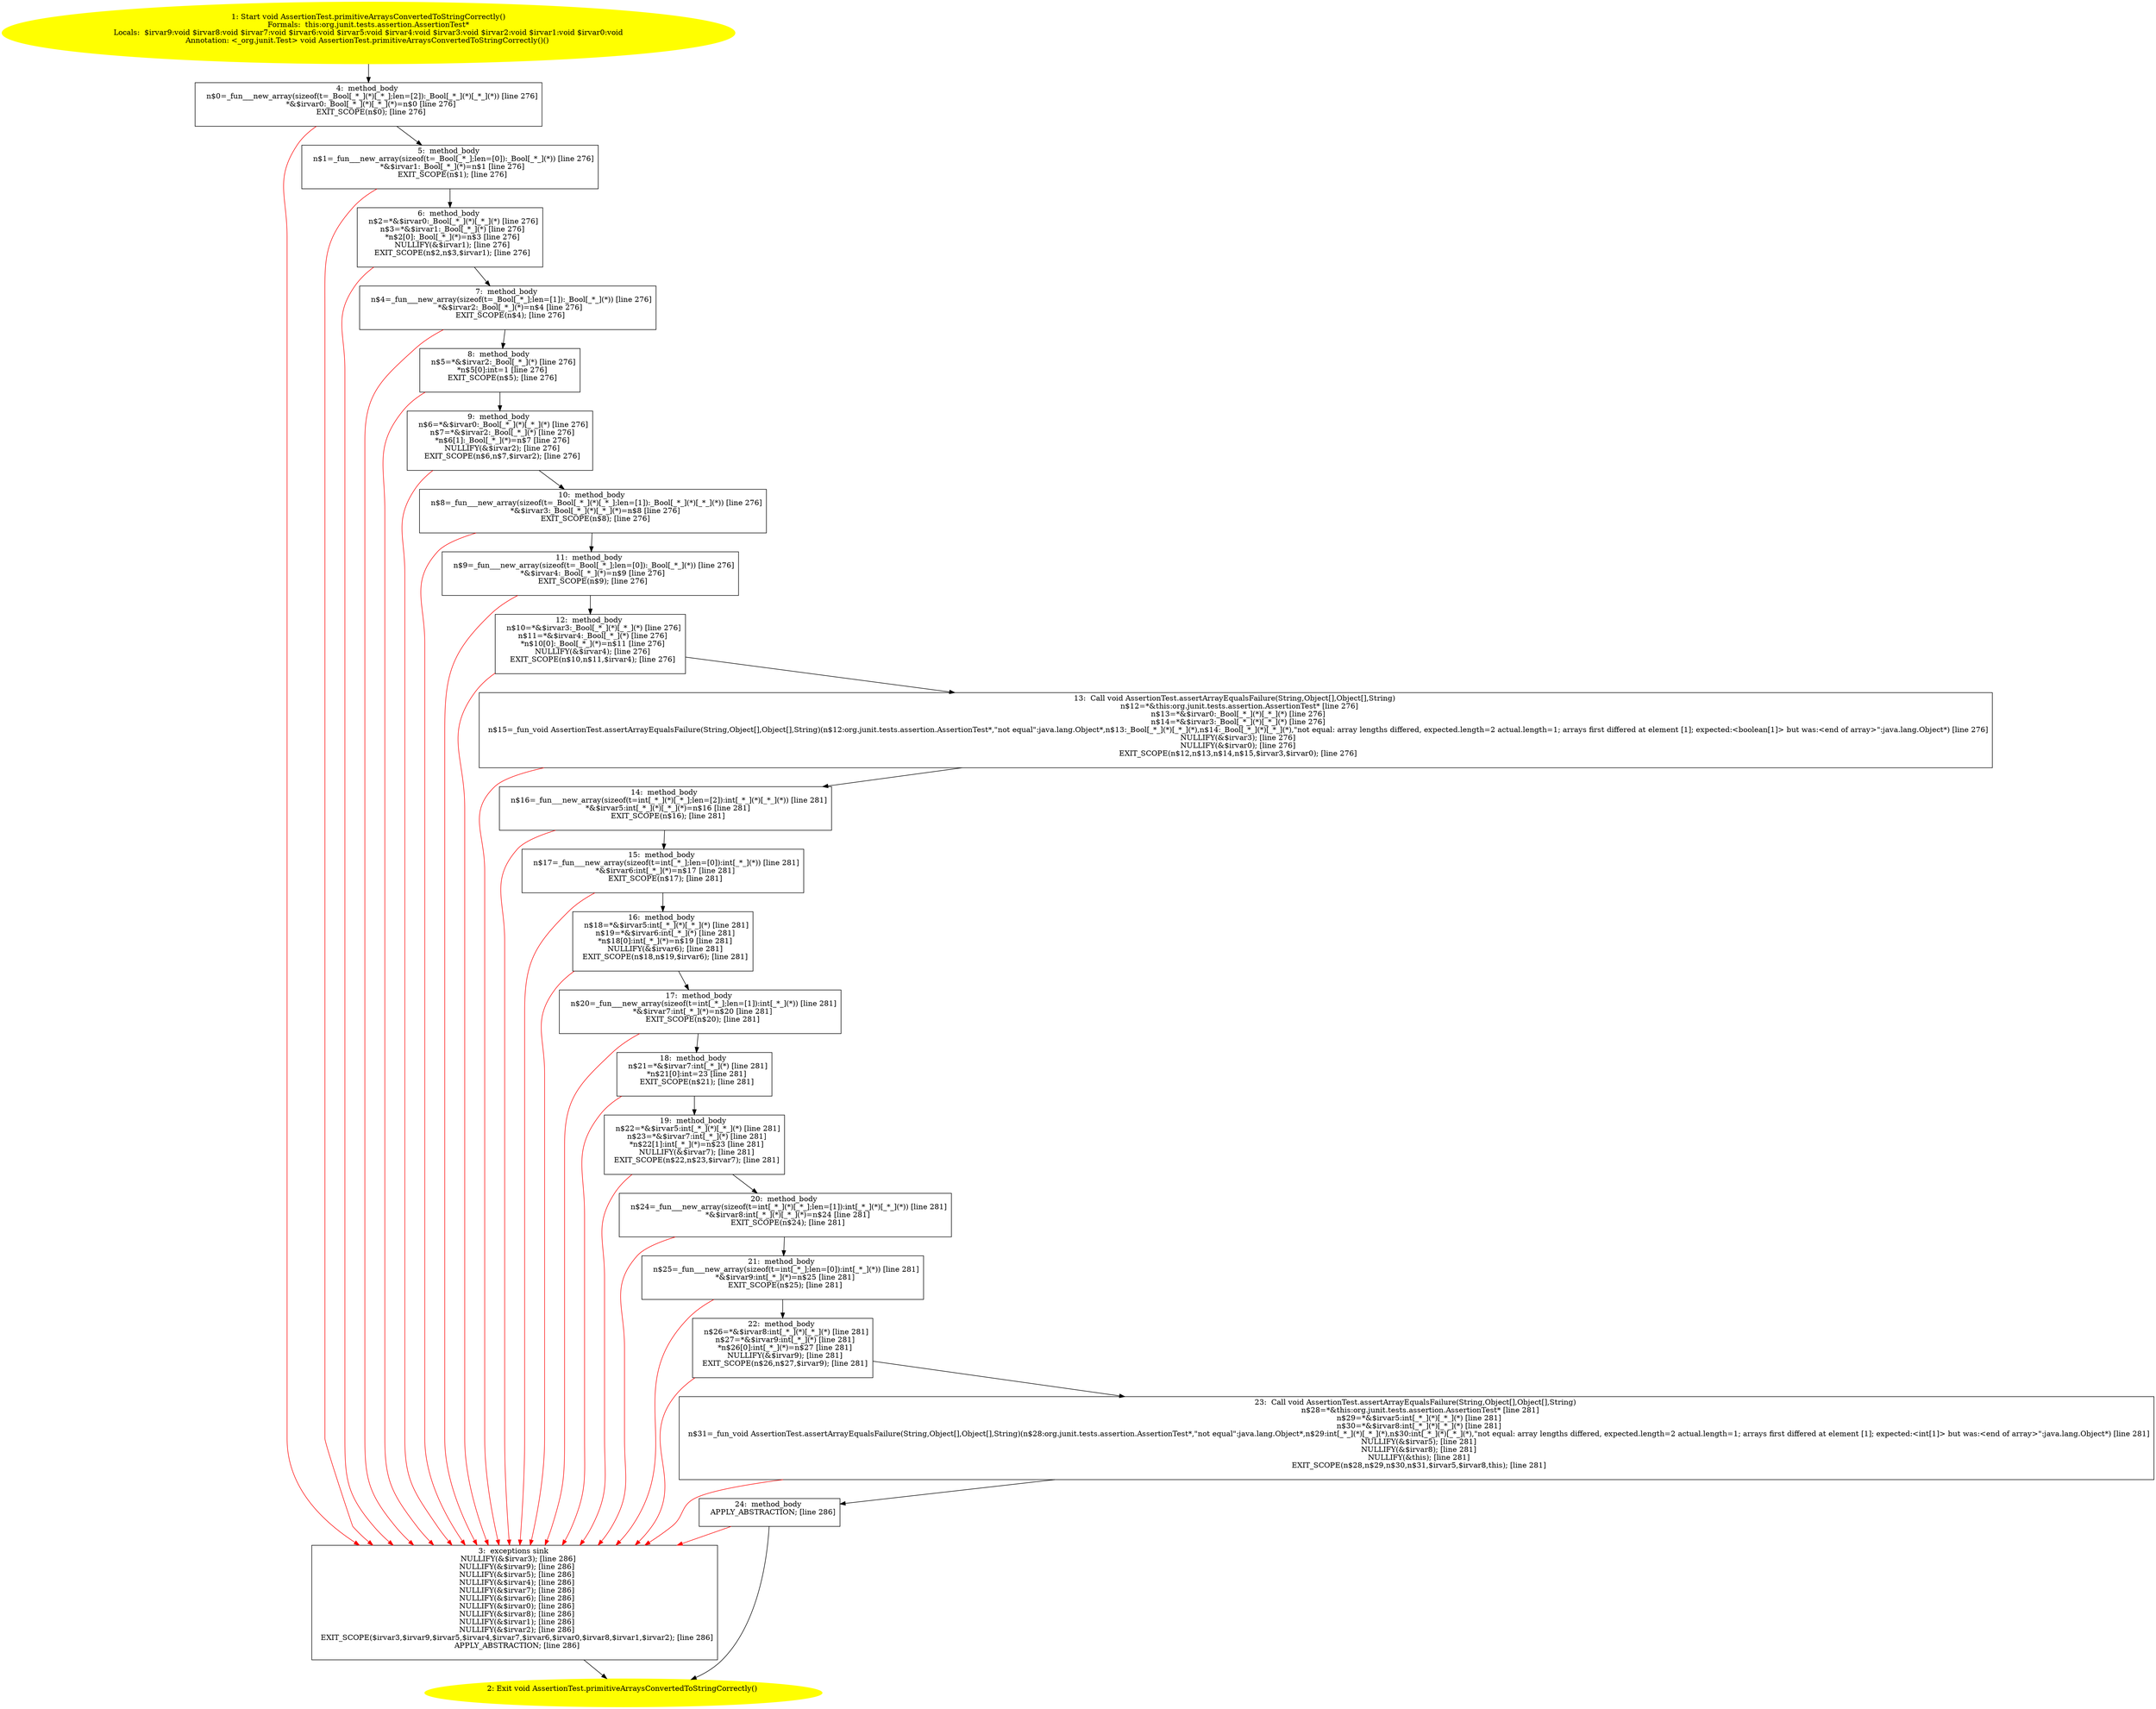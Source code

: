 /* @generated */
digraph cfg {
"org.junit.tests.assertion.AssertionTest.primitiveArraysConvertedToStringCorrectly():void.6bf542c69c7a0ba8e1ec690d51a79925_1" [label="1: Start void AssertionTest.primitiveArraysConvertedToStringCorrectly()\nFormals:  this:org.junit.tests.assertion.AssertionTest*\nLocals:  $irvar9:void $irvar8:void $irvar7:void $irvar6:void $irvar5:void $irvar4:void $irvar3:void $irvar2:void $irvar1:void $irvar0:void\nAnnotation: <_org.junit.Test> void AssertionTest.primitiveArraysConvertedToStringCorrectly()() \n  " color=yellow style=filled]
	

	 "org.junit.tests.assertion.AssertionTest.primitiveArraysConvertedToStringCorrectly():void.6bf542c69c7a0ba8e1ec690d51a79925_1" -> "org.junit.tests.assertion.AssertionTest.primitiveArraysConvertedToStringCorrectly():void.6bf542c69c7a0ba8e1ec690d51a79925_4" ;
"org.junit.tests.assertion.AssertionTest.primitiveArraysConvertedToStringCorrectly():void.6bf542c69c7a0ba8e1ec690d51a79925_2" [label="2: Exit void AssertionTest.primitiveArraysConvertedToStringCorrectly() \n  " color=yellow style=filled]
	

"org.junit.tests.assertion.AssertionTest.primitiveArraysConvertedToStringCorrectly():void.6bf542c69c7a0ba8e1ec690d51a79925_3" [label="3:  exceptions sink \n   NULLIFY(&$irvar3); [line 286]\n  NULLIFY(&$irvar9); [line 286]\n  NULLIFY(&$irvar5); [line 286]\n  NULLIFY(&$irvar4); [line 286]\n  NULLIFY(&$irvar7); [line 286]\n  NULLIFY(&$irvar6); [line 286]\n  NULLIFY(&$irvar0); [line 286]\n  NULLIFY(&$irvar8); [line 286]\n  NULLIFY(&$irvar1); [line 286]\n  NULLIFY(&$irvar2); [line 286]\n  EXIT_SCOPE($irvar3,$irvar9,$irvar5,$irvar4,$irvar7,$irvar6,$irvar0,$irvar8,$irvar1,$irvar2); [line 286]\n  APPLY_ABSTRACTION; [line 286]\n " shape="box"]
	

	 "org.junit.tests.assertion.AssertionTest.primitiveArraysConvertedToStringCorrectly():void.6bf542c69c7a0ba8e1ec690d51a79925_3" -> "org.junit.tests.assertion.AssertionTest.primitiveArraysConvertedToStringCorrectly():void.6bf542c69c7a0ba8e1ec690d51a79925_2" ;
"org.junit.tests.assertion.AssertionTest.primitiveArraysConvertedToStringCorrectly():void.6bf542c69c7a0ba8e1ec690d51a79925_4" [label="4:  method_body \n   n$0=_fun___new_array(sizeof(t=_Bool[_*_](*)[_*_];len=[2]):_Bool[_*_](*)[_*_](*)) [line 276]\n  *&$irvar0:_Bool[_*_](*)[_*_](*)=n$0 [line 276]\n  EXIT_SCOPE(n$0); [line 276]\n " shape="box"]
	

	 "org.junit.tests.assertion.AssertionTest.primitiveArraysConvertedToStringCorrectly():void.6bf542c69c7a0ba8e1ec690d51a79925_4" -> "org.junit.tests.assertion.AssertionTest.primitiveArraysConvertedToStringCorrectly():void.6bf542c69c7a0ba8e1ec690d51a79925_5" ;
	 "org.junit.tests.assertion.AssertionTest.primitiveArraysConvertedToStringCorrectly():void.6bf542c69c7a0ba8e1ec690d51a79925_4" -> "org.junit.tests.assertion.AssertionTest.primitiveArraysConvertedToStringCorrectly():void.6bf542c69c7a0ba8e1ec690d51a79925_3" [color="red" ];
"org.junit.tests.assertion.AssertionTest.primitiveArraysConvertedToStringCorrectly():void.6bf542c69c7a0ba8e1ec690d51a79925_5" [label="5:  method_body \n   n$1=_fun___new_array(sizeof(t=_Bool[_*_];len=[0]):_Bool[_*_](*)) [line 276]\n  *&$irvar1:_Bool[_*_](*)=n$1 [line 276]\n  EXIT_SCOPE(n$1); [line 276]\n " shape="box"]
	

	 "org.junit.tests.assertion.AssertionTest.primitiveArraysConvertedToStringCorrectly():void.6bf542c69c7a0ba8e1ec690d51a79925_5" -> "org.junit.tests.assertion.AssertionTest.primitiveArraysConvertedToStringCorrectly():void.6bf542c69c7a0ba8e1ec690d51a79925_6" ;
	 "org.junit.tests.assertion.AssertionTest.primitiveArraysConvertedToStringCorrectly():void.6bf542c69c7a0ba8e1ec690d51a79925_5" -> "org.junit.tests.assertion.AssertionTest.primitiveArraysConvertedToStringCorrectly():void.6bf542c69c7a0ba8e1ec690d51a79925_3" [color="red" ];
"org.junit.tests.assertion.AssertionTest.primitiveArraysConvertedToStringCorrectly():void.6bf542c69c7a0ba8e1ec690d51a79925_6" [label="6:  method_body \n   n$2=*&$irvar0:_Bool[_*_](*)[_*_](*) [line 276]\n  n$3=*&$irvar1:_Bool[_*_](*) [line 276]\n  *n$2[0]:_Bool[_*_](*)=n$3 [line 276]\n  NULLIFY(&$irvar1); [line 276]\n  EXIT_SCOPE(n$2,n$3,$irvar1); [line 276]\n " shape="box"]
	

	 "org.junit.tests.assertion.AssertionTest.primitiveArraysConvertedToStringCorrectly():void.6bf542c69c7a0ba8e1ec690d51a79925_6" -> "org.junit.tests.assertion.AssertionTest.primitiveArraysConvertedToStringCorrectly():void.6bf542c69c7a0ba8e1ec690d51a79925_7" ;
	 "org.junit.tests.assertion.AssertionTest.primitiveArraysConvertedToStringCorrectly():void.6bf542c69c7a0ba8e1ec690d51a79925_6" -> "org.junit.tests.assertion.AssertionTest.primitiveArraysConvertedToStringCorrectly():void.6bf542c69c7a0ba8e1ec690d51a79925_3" [color="red" ];
"org.junit.tests.assertion.AssertionTest.primitiveArraysConvertedToStringCorrectly():void.6bf542c69c7a0ba8e1ec690d51a79925_7" [label="7:  method_body \n   n$4=_fun___new_array(sizeof(t=_Bool[_*_];len=[1]):_Bool[_*_](*)) [line 276]\n  *&$irvar2:_Bool[_*_](*)=n$4 [line 276]\n  EXIT_SCOPE(n$4); [line 276]\n " shape="box"]
	

	 "org.junit.tests.assertion.AssertionTest.primitiveArraysConvertedToStringCorrectly():void.6bf542c69c7a0ba8e1ec690d51a79925_7" -> "org.junit.tests.assertion.AssertionTest.primitiveArraysConvertedToStringCorrectly():void.6bf542c69c7a0ba8e1ec690d51a79925_8" ;
	 "org.junit.tests.assertion.AssertionTest.primitiveArraysConvertedToStringCorrectly():void.6bf542c69c7a0ba8e1ec690d51a79925_7" -> "org.junit.tests.assertion.AssertionTest.primitiveArraysConvertedToStringCorrectly():void.6bf542c69c7a0ba8e1ec690d51a79925_3" [color="red" ];
"org.junit.tests.assertion.AssertionTest.primitiveArraysConvertedToStringCorrectly():void.6bf542c69c7a0ba8e1ec690d51a79925_8" [label="8:  method_body \n   n$5=*&$irvar2:_Bool[_*_](*) [line 276]\n  *n$5[0]:int=1 [line 276]\n  EXIT_SCOPE(n$5); [line 276]\n " shape="box"]
	

	 "org.junit.tests.assertion.AssertionTest.primitiveArraysConvertedToStringCorrectly():void.6bf542c69c7a0ba8e1ec690d51a79925_8" -> "org.junit.tests.assertion.AssertionTest.primitiveArraysConvertedToStringCorrectly():void.6bf542c69c7a0ba8e1ec690d51a79925_9" ;
	 "org.junit.tests.assertion.AssertionTest.primitiveArraysConvertedToStringCorrectly():void.6bf542c69c7a0ba8e1ec690d51a79925_8" -> "org.junit.tests.assertion.AssertionTest.primitiveArraysConvertedToStringCorrectly():void.6bf542c69c7a0ba8e1ec690d51a79925_3" [color="red" ];
"org.junit.tests.assertion.AssertionTest.primitiveArraysConvertedToStringCorrectly():void.6bf542c69c7a0ba8e1ec690d51a79925_9" [label="9:  method_body \n   n$6=*&$irvar0:_Bool[_*_](*)[_*_](*) [line 276]\n  n$7=*&$irvar2:_Bool[_*_](*) [line 276]\n  *n$6[1]:_Bool[_*_](*)=n$7 [line 276]\n  NULLIFY(&$irvar2); [line 276]\n  EXIT_SCOPE(n$6,n$7,$irvar2); [line 276]\n " shape="box"]
	

	 "org.junit.tests.assertion.AssertionTest.primitiveArraysConvertedToStringCorrectly():void.6bf542c69c7a0ba8e1ec690d51a79925_9" -> "org.junit.tests.assertion.AssertionTest.primitiveArraysConvertedToStringCorrectly():void.6bf542c69c7a0ba8e1ec690d51a79925_10" ;
	 "org.junit.tests.assertion.AssertionTest.primitiveArraysConvertedToStringCorrectly():void.6bf542c69c7a0ba8e1ec690d51a79925_9" -> "org.junit.tests.assertion.AssertionTest.primitiveArraysConvertedToStringCorrectly():void.6bf542c69c7a0ba8e1ec690d51a79925_3" [color="red" ];
"org.junit.tests.assertion.AssertionTest.primitiveArraysConvertedToStringCorrectly():void.6bf542c69c7a0ba8e1ec690d51a79925_10" [label="10:  method_body \n   n$8=_fun___new_array(sizeof(t=_Bool[_*_](*)[_*_];len=[1]):_Bool[_*_](*)[_*_](*)) [line 276]\n  *&$irvar3:_Bool[_*_](*)[_*_](*)=n$8 [line 276]\n  EXIT_SCOPE(n$8); [line 276]\n " shape="box"]
	

	 "org.junit.tests.assertion.AssertionTest.primitiveArraysConvertedToStringCorrectly():void.6bf542c69c7a0ba8e1ec690d51a79925_10" -> "org.junit.tests.assertion.AssertionTest.primitiveArraysConvertedToStringCorrectly():void.6bf542c69c7a0ba8e1ec690d51a79925_11" ;
	 "org.junit.tests.assertion.AssertionTest.primitiveArraysConvertedToStringCorrectly():void.6bf542c69c7a0ba8e1ec690d51a79925_10" -> "org.junit.tests.assertion.AssertionTest.primitiveArraysConvertedToStringCorrectly():void.6bf542c69c7a0ba8e1ec690d51a79925_3" [color="red" ];
"org.junit.tests.assertion.AssertionTest.primitiveArraysConvertedToStringCorrectly():void.6bf542c69c7a0ba8e1ec690d51a79925_11" [label="11:  method_body \n   n$9=_fun___new_array(sizeof(t=_Bool[_*_];len=[0]):_Bool[_*_](*)) [line 276]\n  *&$irvar4:_Bool[_*_](*)=n$9 [line 276]\n  EXIT_SCOPE(n$9); [line 276]\n " shape="box"]
	

	 "org.junit.tests.assertion.AssertionTest.primitiveArraysConvertedToStringCorrectly():void.6bf542c69c7a0ba8e1ec690d51a79925_11" -> "org.junit.tests.assertion.AssertionTest.primitiveArraysConvertedToStringCorrectly():void.6bf542c69c7a0ba8e1ec690d51a79925_12" ;
	 "org.junit.tests.assertion.AssertionTest.primitiveArraysConvertedToStringCorrectly():void.6bf542c69c7a0ba8e1ec690d51a79925_11" -> "org.junit.tests.assertion.AssertionTest.primitiveArraysConvertedToStringCorrectly():void.6bf542c69c7a0ba8e1ec690d51a79925_3" [color="red" ];
"org.junit.tests.assertion.AssertionTest.primitiveArraysConvertedToStringCorrectly():void.6bf542c69c7a0ba8e1ec690d51a79925_12" [label="12:  method_body \n   n$10=*&$irvar3:_Bool[_*_](*)[_*_](*) [line 276]\n  n$11=*&$irvar4:_Bool[_*_](*) [line 276]\n  *n$10[0]:_Bool[_*_](*)=n$11 [line 276]\n  NULLIFY(&$irvar4); [line 276]\n  EXIT_SCOPE(n$10,n$11,$irvar4); [line 276]\n " shape="box"]
	

	 "org.junit.tests.assertion.AssertionTest.primitiveArraysConvertedToStringCorrectly():void.6bf542c69c7a0ba8e1ec690d51a79925_12" -> "org.junit.tests.assertion.AssertionTest.primitiveArraysConvertedToStringCorrectly():void.6bf542c69c7a0ba8e1ec690d51a79925_13" ;
	 "org.junit.tests.assertion.AssertionTest.primitiveArraysConvertedToStringCorrectly():void.6bf542c69c7a0ba8e1ec690d51a79925_12" -> "org.junit.tests.assertion.AssertionTest.primitiveArraysConvertedToStringCorrectly():void.6bf542c69c7a0ba8e1ec690d51a79925_3" [color="red" ];
"org.junit.tests.assertion.AssertionTest.primitiveArraysConvertedToStringCorrectly():void.6bf542c69c7a0ba8e1ec690d51a79925_13" [label="13:  Call void AssertionTest.assertArrayEqualsFailure(String,Object[],Object[],String) \n   n$12=*&this:org.junit.tests.assertion.AssertionTest* [line 276]\n  n$13=*&$irvar0:_Bool[_*_](*)[_*_](*) [line 276]\n  n$14=*&$irvar3:_Bool[_*_](*)[_*_](*) [line 276]\n  n$15=_fun_void AssertionTest.assertArrayEqualsFailure(String,Object[],Object[],String)(n$12:org.junit.tests.assertion.AssertionTest*,\"not equal\":java.lang.Object*,n$13:_Bool[_*_](*)[_*_](*),n$14:_Bool[_*_](*)[_*_](*),\"not equal: array lengths differed, expected.length=2 actual.length=1; arrays first differed at element [1]; expected:<boolean[1]> but was:<end of array>\":java.lang.Object*) [line 276]\n  NULLIFY(&$irvar3); [line 276]\n  NULLIFY(&$irvar0); [line 276]\n  EXIT_SCOPE(n$12,n$13,n$14,n$15,$irvar3,$irvar0); [line 276]\n " shape="box"]
	

	 "org.junit.tests.assertion.AssertionTest.primitiveArraysConvertedToStringCorrectly():void.6bf542c69c7a0ba8e1ec690d51a79925_13" -> "org.junit.tests.assertion.AssertionTest.primitiveArraysConvertedToStringCorrectly():void.6bf542c69c7a0ba8e1ec690d51a79925_14" ;
	 "org.junit.tests.assertion.AssertionTest.primitiveArraysConvertedToStringCorrectly():void.6bf542c69c7a0ba8e1ec690d51a79925_13" -> "org.junit.tests.assertion.AssertionTest.primitiveArraysConvertedToStringCorrectly():void.6bf542c69c7a0ba8e1ec690d51a79925_3" [color="red" ];
"org.junit.tests.assertion.AssertionTest.primitiveArraysConvertedToStringCorrectly():void.6bf542c69c7a0ba8e1ec690d51a79925_14" [label="14:  method_body \n   n$16=_fun___new_array(sizeof(t=int[_*_](*)[_*_];len=[2]):int[_*_](*)[_*_](*)) [line 281]\n  *&$irvar5:int[_*_](*)[_*_](*)=n$16 [line 281]\n  EXIT_SCOPE(n$16); [line 281]\n " shape="box"]
	

	 "org.junit.tests.assertion.AssertionTest.primitiveArraysConvertedToStringCorrectly():void.6bf542c69c7a0ba8e1ec690d51a79925_14" -> "org.junit.tests.assertion.AssertionTest.primitiveArraysConvertedToStringCorrectly():void.6bf542c69c7a0ba8e1ec690d51a79925_15" ;
	 "org.junit.tests.assertion.AssertionTest.primitiveArraysConvertedToStringCorrectly():void.6bf542c69c7a0ba8e1ec690d51a79925_14" -> "org.junit.tests.assertion.AssertionTest.primitiveArraysConvertedToStringCorrectly():void.6bf542c69c7a0ba8e1ec690d51a79925_3" [color="red" ];
"org.junit.tests.assertion.AssertionTest.primitiveArraysConvertedToStringCorrectly():void.6bf542c69c7a0ba8e1ec690d51a79925_15" [label="15:  method_body \n   n$17=_fun___new_array(sizeof(t=int[_*_];len=[0]):int[_*_](*)) [line 281]\n  *&$irvar6:int[_*_](*)=n$17 [line 281]\n  EXIT_SCOPE(n$17); [line 281]\n " shape="box"]
	

	 "org.junit.tests.assertion.AssertionTest.primitiveArraysConvertedToStringCorrectly():void.6bf542c69c7a0ba8e1ec690d51a79925_15" -> "org.junit.tests.assertion.AssertionTest.primitiveArraysConvertedToStringCorrectly():void.6bf542c69c7a0ba8e1ec690d51a79925_16" ;
	 "org.junit.tests.assertion.AssertionTest.primitiveArraysConvertedToStringCorrectly():void.6bf542c69c7a0ba8e1ec690d51a79925_15" -> "org.junit.tests.assertion.AssertionTest.primitiveArraysConvertedToStringCorrectly():void.6bf542c69c7a0ba8e1ec690d51a79925_3" [color="red" ];
"org.junit.tests.assertion.AssertionTest.primitiveArraysConvertedToStringCorrectly():void.6bf542c69c7a0ba8e1ec690d51a79925_16" [label="16:  method_body \n   n$18=*&$irvar5:int[_*_](*)[_*_](*) [line 281]\n  n$19=*&$irvar6:int[_*_](*) [line 281]\n  *n$18[0]:int[_*_](*)=n$19 [line 281]\n  NULLIFY(&$irvar6); [line 281]\n  EXIT_SCOPE(n$18,n$19,$irvar6); [line 281]\n " shape="box"]
	

	 "org.junit.tests.assertion.AssertionTest.primitiveArraysConvertedToStringCorrectly():void.6bf542c69c7a0ba8e1ec690d51a79925_16" -> "org.junit.tests.assertion.AssertionTest.primitiveArraysConvertedToStringCorrectly():void.6bf542c69c7a0ba8e1ec690d51a79925_17" ;
	 "org.junit.tests.assertion.AssertionTest.primitiveArraysConvertedToStringCorrectly():void.6bf542c69c7a0ba8e1ec690d51a79925_16" -> "org.junit.tests.assertion.AssertionTest.primitiveArraysConvertedToStringCorrectly():void.6bf542c69c7a0ba8e1ec690d51a79925_3" [color="red" ];
"org.junit.tests.assertion.AssertionTest.primitiveArraysConvertedToStringCorrectly():void.6bf542c69c7a0ba8e1ec690d51a79925_17" [label="17:  method_body \n   n$20=_fun___new_array(sizeof(t=int[_*_];len=[1]):int[_*_](*)) [line 281]\n  *&$irvar7:int[_*_](*)=n$20 [line 281]\n  EXIT_SCOPE(n$20); [line 281]\n " shape="box"]
	

	 "org.junit.tests.assertion.AssertionTest.primitiveArraysConvertedToStringCorrectly():void.6bf542c69c7a0ba8e1ec690d51a79925_17" -> "org.junit.tests.assertion.AssertionTest.primitiveArraysConvertedToStringCorrectly():void.6bf542c69c7a0ba8e1ec690d51a79925_18" ;
	 "org.junit.tests.assertion.AssertionTest.primitiveArraysConvertedToStringCorrectly():void.6bf542c69c7a0ba8e1ec690d51a79925_17" -> "org.junit.tests.assertion.AssertionTest.primitiveArraysConvertedToStringCorrectly():void.6bf542c69c7a0ba8e1ec690d51a79925_3" [color="red" ];
"org.junit.tests.assertion.AssertionTest.primitiveArraysConvertedToStringCorrectly():void.6bf542c69c7a0ba8e1ec690d51a79925_18" [label="18:  method_body \n   n$21=*&$irvar7:int[_*_](*) [line 281]\n  *n$21[0]:int=23 [line 281]\n  EXIT_SCOPE(n$21); [line 281]\n " shape="box"]
	

	 "org.junit.tests.assertion.AssertionTest.primitiveArraysConvertedToStringCorrectly():void.6bf542c69c7a0ba8e1ec690d51a79925_18" -> "org.junit.tests.assertion.AssertionTest.primitiveArraysConvertedToStringCorrectly():void.6bf542c69c7a0ba8e1ec690d51a79925_19" ;
	 "org.junit.tests.assertion.AssertionTest.primitiveArraysConvertedToStringCorrectly():void.6bf542c69c7a0ba8e1ec690d51a79925_18" -> "org.junit.tests.assertion.AssertionTest.primitiveArraysConvertedToStringCorrectly():void.6bf542c69c7a0ba8e1ec690d51a79925_3" [color="red" ];
"org.junit.tests.assertion.AssertionTest.primitiveArraysConvertedToStringCorrectly():void.6bf542c69c7a0ba8e1ec690d51a79925_19" [label="19:  method_body \n   n$22=*&$irvar5:int[_*_](*)[_*_](*) [line 281]\n  n$23=*&$irvar7:int[_*_](*) [line 281]\n  *n$22[1]:int[_*_](*)=n$23 [line 281]\n  NULLIFY(&$irvar7); [line 281]\n  EXIT_SCOPE(n$22,n$23,$irvar7); [line 281]\n " shape="box"]
	

	 "org.junit.tests.assertion.AssertionTest.primitiveArraysConvertedToStringCorrectly():void.6bf542c69c7a0ba8e1ec690d51a79925_19" -> "org.junit.tests.assertion.AssertionTest.primitiveArraysConvertedToStringCorrectly():void.6bf542c69c7a0ba8e1ec690d51a79925_20" ;
	 "org.junit.tests.assertion.AssertionTest.primitiveArraysConvertedToStringCorrectly():void.6bf542c69c7a0ba8e1ec690d51a79925_19" -> "org.junit.tests.assertion.AssertionTest.primitiveArraysConvertedToStringCorrectly():void.6bf542c69c7a0ba8e1ec690d51a79925_3" [color="red" ];
"org.junit.tests.assertion.AssertionTest.primitiveArraysConvertedToStringCorrectly():void.6bf542c69c7a0ba8e1ec690d51a79925_20" [label="20:  method_body \n   n$24=_fun___new_array(sizeof(t=int[_*_](*)[_*_];len=[1]):int[_*_](*)[_*_](*)) [line 281]\n  *&$irvar8:int[_*_](*)[_*_](*)=n$24 [line 281]\n  EXIT_SCOPE(n$24); [line 281]\n " shape="box"]
	

	 "org.junit.tests.assertion.AssertionTest.primitiveArraysConvertedToStringCorrectly():void.6bf542c69c7a0ba8e1ec690d51a79925_20" -> "org.junit.tests.assertion.AssertionTest.primitiveArraysConvertedToStringCorrectly():void.6bf542c69c7a0ba8e1ec690d51a79925_21" ;
	 "org.junit.tests.assertion.AssertionTest.primitiveArraysConvertedToStringCorrectly():void.6bf542c69c7a0ba8e1ec690d51a79925_20" -> "org.junit.tests.assertion.AssertionTest.primitiveArraysConvertedToStringCorrectly():void.6bf542c69c7a0ba8e1ec690d51a79925_3" [color="red" ];
"org.junit.tests.assertion.AssertionTest.primitiveArraysConvertedToStringCorrectly():void.6bf542c69c7a0ba8e1ec690d51a79925_21" [label="21:  method_body \n   n$25=_fun___new_array(sizeof(t=int[_*_];len=[0]):int[_*_](*)) [line 281]\n  *&$irvar9:int[_*_](*)=n$25 [line 281]\n  EXIT_SCOPE(n$25); [line 281]\n " shape="box"]
	

	 "org.junit.tests.assertion.AssertionTest.primitiveArraysConvertedToStringCorrectly():void.6bf542c69c7a0ba8e1ec690d51a79925_21" -> "org.junit.tests.assertion.AssertionTest.primitiveArraysConvertedToStringCorrectly():void.6bf542c69c7a0ba8e1ec690d51a79925_22" ;
	 "org.junit.tests.assertion.AssertionTest.primitiveArraysConvertedToStringCorrectly():void.6bf542c69c7a0ba8e1ec690d51a79925_21" -> "org.junit.tests.assertion.AssertionTest.primitiveArraysConvertedToStringCorrectly():void.6bf542c69c7a0ba8e1ec690d51a79925_3" [color="red" ];
"org.junit.tests.assertion.AssertionTest.primitiveArraysConvertedToStringCorrectly():void.6bf542c69c7a0ba8e1ec690d51a79925_22" [label="22:  method_body \n   n$26=*&$irvar8:int[_*_](*)[_*_](*) [line 281]\n  n$27=*&$irvar9:int[_*_](*) [line 281]\n  *n$26[0]:int[_*_](*)=n$27 [line 281]\n  NULLIFY(&$irvar9); [line 281]\n  EXIT_SCOPE(n$26,n$27,$irvar9); [line 281]\n " shape="box"]
	

	 "org.junit.tests.assertion.AssertionTest.primitiveArraysConvertedToStringCorrectly():void.6bf542c69c7a0ba8e1ec690d51a79925_22" -> "org.junit.tests.assertion.AssertionTest.primitiveArraysConvertedToStringCorrectly():void.6bf542c69c7a0ba8e1ec690d51a79925_23" ;
	 "org.junit.tests.assertion.AssertionTest.primitiveArraysConvertedToStringCorrectly():void.6bf542c69c7a0ba8e1ec690d51a79925_22" -> "org.junit.tests.assertion.AssertionTest.primitiveArraysConvertedToStringCorrectly():void.6bf542c69c7a0ba8e1ec690d51a79925_3" [color="red" ];
"org.junit.tests.assertion.AssertionTest.primitiveArraysConvertedToStringCorrectly():void.6bf542c69c7a0ba8e1ec690d51a79925_23" [label="23:  Call void AssertionTest.assertArrayEqualsFailure(String,Object[],Object[],String) \n   n$28=*&this:org.junit.tests.assertion.AssertionTest* [line 281]\n  n$29=*&$irvar5:int[_*_](*)[_*_](*) [line 281]\n  n$30=*&$irvar8:int[_*_](*)[_*_](*) [line 281]\n  n$31=_fun_void AssertionTest.assertArrayEqualsFailure(String,Object[],Object[],String)(n$28:org.junit.tests.assertion.AssertionTest*,\"not equal\":java.lang.Object*,n$29:int[_*_](*)[_*_](*),n$30:int[_*_](*)[_*_](*),\"not equal: array lengths differed, expected.length=2 actual.length=1; arrays first differed at element [1]; expected:<int[1]> but was:<end of array>\":java.lang.Object*) [line 281]\n  NULLIFY(&$irvar5); [line 281]\n  NULLIFY(&$irvar8); [line 281]\n  NULLIFY(&this); [line 281]\n  EXIT_SCOPE(n$28,n$29,n$30,n$31,$irvar5,$irvar8,this); [line 281]\n " shape="box"]
	

	 "org.junit.tests.assertion.AssertionTest.primitiveArraysConvertedToStringCorrectly():void.6bf542c69c7a0ba8e1ec690d51a79925_23" -> "org.junit.tests.assertion.AssertionTest.primitiveArraysConvertedToStringCorrectly():void.6bf542c69c7a0ba8e1ec690d51a79925_24" ;
	 "org.junit.tests.assertion.AssertionTest.primitiveArraysConvertedToStringCorrectly():void.6bf542c69c7a0ba8e1ec690d51a79925_23" -> "org.junit.tests.assertion.AssertionTest.primitiveArraysConvertedToStringCorrectly():void.6bf542c69c7a0ba8e1ec690d51a79925_3" [color="red" ];
"org.junit.tests.assertion.AssertionTest.primitiveArraysConvertedToStringCorrectly():void.6bf542c69c7a0ba8e1ec690d51a79925_24" [label="24:  method_body \n   APPLY_ABSTRACTION; [line 286]\n " shape="box"]
	

	 "org.junit.tests.assertion.AssertionTest.primitiveArraysConvertedToStringCorrectly():void.6bf542c69c7a0ba8e1ec690d51a79925_24" -> "org.junit.tests.assertion.AssertionTest.primitiveArraysConvertedToStringCorrectly():void.6bf542c69c7a0ba8e1ec690d51a79925_2" ;
	 "org.junit.tests.assertion.AssertionTest.primitiveArraysConvertedToStringCorrectly():void.6bf542c69c7a0ba8e1ec690d51a79925_24" -> "org.junit.tests.assertion.AssertionTest.primitiveArraysConvertedToStringCorrectly():void.6bf542c69c7a0ba8e1ec690d51a79925_3" [color="red" ];
}
